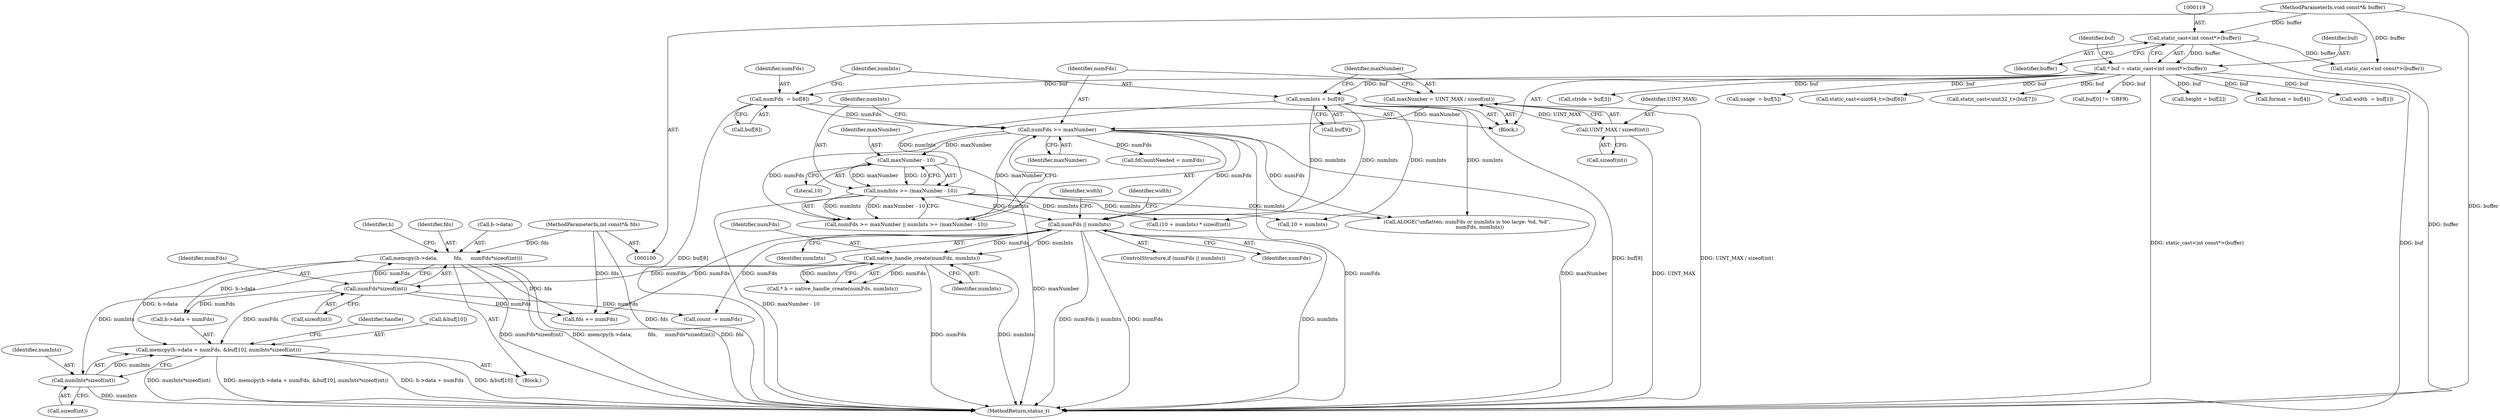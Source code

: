 digraph "0_Android_38803268570f90e97452cd9a30ac831661829091@API" {
"1000275" [label="(Call,memcpy(h->data + numFds, &buf[10], numInts*sizeof(int)))"];
"1000266" [label="(Call,memcpy(h->data,          fds,     numFds*sizeof(int)))"];
"1000103" [label="(MethodParameterIn,int const*& fds)"];
"1000271" [label="(Call,numFds*sizeof(int))"];
"1000241" [label="(Call,native_handle_create(numFds, numInts))"];
"1000209" [label="(Call,numFds || numInts)"];
"1000150" [label="(Call,numFds >= maxNumber)"];
"1000130" [label="(Call,numFds  = buf[8])"];
"1000116" [label="(Call,* buf = static_cast<int const*>(buffer))"];
"1000118" [label="(Call,static_cast<int const*>(buffer))"];
"1000101" [label="(MethodParameterIn,void const*& buffer)"];
"1000142" [label="(Call,maxNumber = UINT_MAX / sizeof(int))"];
"1000144" [label="(Call,UINT_MAX / sizeof(int))"];
"1000153" [label="(Call,numInts >= (maxNumber - 10))"];
"1000136" [label="(Call,numInts = buf[9])"];
"1000155" [label="(Call,maxNumber - 10)"];
"1000285" [label="(Call,numInts*sizeof(int))"];
"1000285" [label="(Call,numInts*sizeof(int))"];
"1000242" [label="(Identifier,numFds)"];
"1000208" [label="(ControlStructure,if (numFds || numInts))"];
"1000210" [label="(Identifier,numFds)"];
"1000116" [label="(Call,* buf = static_cast<int const*>(buffer))"];
"1000273" [label="(Call,sizeof(int))"];
"1000105" [label="(Block,)"];
"1000131" [label="(Identifier,numFds)"];
"1000124" [label="(Identifier,buf)"];
"1000290" [label="(Identifier,handle)"];
"1000118" [label="(Call,static_cast<int const*>(buffer))"];
"1000281" [label="(Call,&buf[10])"];
"1000218" [label="(Call,height = buf[2])"];
"1000228" [label="(Call,format = buf[4])"];
"1000213" [label="(Call,width  = buf[1])"];
"1000223" [label="(Call,stride = buf[3])"];
"1000138" [label="(Call,buf[9])"];
"1000267" [label="(Call,h->data)"];
"1000149" [label="(Call,numFds >= maxNumber || numInts >= (maxNumber - 10))"];
"1000233" [label="(Call,usage  = buf[5])"];
"1000142" [label="(Call,maxNumber = UINT_MAX / sizeof(int))"];
"1000183" [label="(Call,10 + numInts)"];
"1000155" [label="(Call,maxNumber - 10)"];
"1000311" [label="(Call,static_cast<uint64_t>(buf[6]))"];
"1000319" [label="(Call,static_cast<uint32_t>(buf[7]))"];
"1000120" [label="(Identifier,buffer)"];
"1000372" [label="(Call,fds += numFds)"];
"1000375" [label="(Call,count -= numFds)"];
"1000295" [label="(Identifier,width)"];
"1000271" [label="(Call,numFds*sizeof(int))"];
"1000286" [label="(Identifier,numInts)"];
"1000214" [label="(Identifier,width)"];
"1000151" [label="(Identifier,numFds)"];
"1000130" [label="(Call,numFds  = buf[8])"];
"1000156" [label="(Identifier,maxNumber)"];
"1000287" [label="(Call,sizeof(int))"];
"1000275" [label="(Call,memcpy(h->data + numFds, &buf[10], numInts*sizeof(int)))"];
"1000150" [label="(Call,numFds >= maxNumber)"];
"1000380" [label="(MethodReturn,status_t)"];
"1000182" [label="(Call,(10 + numInts) * sizeof(int))"];
"1000209" [label="(Call,numFds || numInts)"];
"1000117" [label="(Identifier,buf)"];
"1000101" [label="(MethodParameterIn,void const*& buffer)"];
"1000243" [label="(Identifier,numInts)"];
"1000154" [label="(Identifier,numInts)"];
"1000122" [label="(Call,buf[0] != 'GBFR)"];
"1000143" [label="(Identifier,maxNumber)"];
"1000145" [label="(Identifier,UINT_MAX)"];
"1000152" [label="(Identifier,maxNumber)"];
"1000266" [label="(Call,memcpy(h->data,          fds,     numFds*sizeof(int)))"];
"1000278" [label="(Identifier,h)"];
"1000272" [label="(Identifier,numFds)"];
"1000241" [label="(Call,native_handle_create(numFds, numInts))"];
"1000211" [label="(Identifier,numInts)"];
"1000365" [label="(Call,static_cast<int const*>(buffer))"];
"1000212" [label="(Block,)"];
"1000153" [label="(Call,numInts >= (maxNumber - 10))"];
"1000173" [label="(Call,ALOGE(\"unflatten: numFds or numInts is too large: %d, %d\",\n                numFds, numInts))"];
"1000103" [label="(MethodParameterIn,int const*& fds)"];
"1000157" [label="(Literal,10)"];
"1000144" [label="(Call,UINT_MAX / sizeof(int))"];
"1000195" [label="(Call,fdCountNeeded = numFds)"];
"1000132" [label="(Call,buf[8])"];
"1000146" [label="(Call,sizeof(int))"];
"1000137" [label="(Identifier,numInts)"];
"1000239" [label="(Call,* h = native_handle_create(numFds, numInts))"];
"1000136" [label="(Call,numInts = buf[9])"];
"1000270" [label="(Identifier,fds)"];
"1000276" [label="(Call,h->data + numFds)"];
"1000275" -> "1000212"  [label="AST: "];
"1000275" -> "1000285"  [label="CFG: "];
"1000276" -> "1000275"  [label="AST: "];
"1000281" -> "1000275"  [label="AST: "];
"1000285" -> "1000275"  [label="AST: "];
"1000290" -> "1000275"  [label="CFG: "];
"1000275" -> "1000380"  [label="DDG: numInts*sizeof(int)"];
"1000275" -> "1000380"  [label="DDG: memcpy(h->data + numFds, &buf[10], numInts*sizeof(int))"];
"1000275" -> "1000380"  [label="DDG: h->data + numFds"];
"1000275" -> "1000380"  [label="DDG: &buf[10]"];
"1000266" -> "1000275"  [label="DDG: h->data"];
"1000271" -> "1000275"  [label="DDG: numFds"];
"1000285" -> "1000275"  [label="DDG: numInts"];
"1000266" -> "1000212"  [label="AST: "];
"1000266" -> "1000271"  [label="CFG: "];
"1000267" -> "1000266"  [label="AST: "];
"1000270" -> "1000266"  [label="AST: "];
"1000271" -> "1000266"  [label="AST: "];
"1000278" -> "1000266"  [label="CFG: "];
"1000266" -> "1000380"  [label="DDG: memcpy(h->data,          fds,     numFds*sizeof(int))"];
"1000266" -> "1000380"  [label="DDG: fds"];
"1000266" -> "1000380"  [label="DDG: numFds*sizeof(int)"];
"1000103" -> "1000266"  [label="DDG: fds"];
"1000271" -> "1000266"  [label="DDG: numFds"];
"1000266" -> "1000276"  [label="DDG: h->data"];
"1000266" -> "1000372"  [label="DDG: fds"];
"1000103" -> "1000100"  [label="AST: "];
"1000103" -> "1000380"  [label="DDG: fds"];
"1000103" -> "1000372"  [label="DDG: fds"];
"1000271" -> "1000273"  [label="CFG: "];
"1000272" -> "1000271"  [label="AST: "];
"1000273" -> "1000271"  [label="AST: "];
"1000241" -> "1000271"  [label="DDG: numFds"];
"1000271" -> "1000276"  [label="DDG: numFds"];
"1000271" -> "1000372"  [label="DDG: numFds"];
"1000271" -> "1000375"  [label="DDG: numFds"];
"1000241" -> "1000239"  [label="AST: "];
"1000241" -> "1000243"  [label="CFG: "];
"1000242" -> "1000241"  [label="AST: "];
"1000243" -> "1000241"  [label="AST: "];
"1000239" -> "1000241"  [label="CFG: "];
"1000241" -> "1000380"  [label="DDG: numFds"];
"1000241" -> "1000380"  [label="DDG: numInts"];
"1000241" -> "1000239"  [label="DDG: numFds"];
"1000241" -> "1000239"  [label="DDG: numInts"];
"1000209" -> "1000241"  [label="DDG: numFds"];
"1000209" -> "1000241"  [label="DDG: numInts"];
"1000241" -> "1000285"  [label="DDG: numInts"];
"1000209" -> "1000208"  [label="AST: "];
"1000209" -> "1000210"  [label="CFG: "];
"1000209" -> "1000211"  [label="CFG: "];
"1000210" -> "1000209"  [label="AST: "];
"1000211" -> "1000209"  [label="AST: "];
"1000214" -> "1000209"  [label="CFG: "];
"1000295" -> "1000209"  [label="CFG: "];
"1000209" -> "1000380"  [label="DDG: numFds || numInts"];
"1000209" -> "1000380"  [label="DDG: numFds"];
"1000209" -> "1000380"  [label="DDG: numInts"];
"1000150" -> "1000209"  [label="DDG: numFds"];
"1000153" -> "1000209"  [label="DDG: numInts"];
"1000136" -> "1000209"  [label="DDG: numInts"];
"1000209" -> "1000372"  [label="DDG: numFds"];
"1000209" -> "1000375"  [label="DDG: numFds"];
"1000150" -> "1000149"  [label="AST: "];
"1000150" -> "1000152"  [label="CFG: "];
"1000151" -> "1000150"  [label="AST: "];
"1000152" -> "1000150"  [label="AST: "];
"1000154" -> "1000150"  [label="CFG: "];
"1000149" -> "1000150"  [label="CFG: "];
"1000150" -> "1000380"  [label="DDG: numFds"];
"1000150" -> "1000380"  [label="DDG: maxNumber"];
"1000150" -> "1000149"  [label="DDG: numFds"];
"1000150" -> "1000149"  [label="DDG: maxNumber"];
"1000130" -> "1000150"  [label="DDG: numFds"];
"1000142" -> "1000150"  [label="DDG: maxNumber"];
"1000150" -> "1000155"  [label="DDG: maxNumber"];
"1000150" -> "1000173"  [label="DDG: numFds"];
"1000150" -> "1000195"  [label="DDG: numFds"];
"1000130" -> "1000105"  [label="AST: "];
"1000130" -> "1000132"  [label="CFG: "];
"1000131" -> "1000130"  [label="AST: "];
"1000132" -> "1000130"  [label="AST: "];
"1000137" -> "1000130"  [label="CFG: "];
"1000130" -> "1000380"  [label="DDG: buf[8]"];
"1000116" -> "1000130"  [label="DDG: buf"];
"1000116" -> "1000105"  [label="AST: "];
"1000116" -> "1000118"  [label="CFG: "];
"1000117" -> "1000116"  [label="AST: "];
"1000118" -> "1000116"  [label="AST: "];
"1000124" -> "1000116"  [label="CFG: "];
"1000116" -> "1000380"  [label="DDG: buf"];
"1000116" -> "1000380"  [label="DDG: static_cast<int const*>(buffer)"];
"1000118" -> "1000116"  [label="DDG: buffer"];
"1000116" -> "1000122"  [label="DDG: buf"];
"1000116" -> "1000136"  [label="DDG: buf"];
"1000116" -> "1000213"  [label="DDG: buf"];
"1000116" -> "1000218"  [label="DDG: buf"];
"1000116" -> "1000223"  [label="DDG: buf"];
"1000116" -> "1000228"  [label="DDG: buf"];
"1000116" -> "1000233"  [label="DDG: buf"];
"1000116" -> "1000311"  [label="DDG: buf"];
"1000116" -> "1000319"  [label="DDG: buf"];
"1000118" -> "1000120"  [label="CFG: "];
"1000119" -> "1000118"  [label="AST: "];
"1000120" -> "1000118"  [label="AST: "];
"1000118" -> "1000380"  [label="DDG: buffer"];
"1000101" -> "1000118"  [label="DDG: buffer"];
"1000118" -> "1000365"  [label="DDG: buffer"];
"1000101" -> "1000100"  [label="AST: "];
"1000101" -> "1000380"  [label="DDG: buffer"];
"1000101" -> "1000365"  [label="DDG: buffer"];
"1000142" -> "1000105"  [label="AST: "];
"1000142" -> "1000144"  [label="CFG: "];
"1000143" -> "1000142"  [label="AST: "];
"1000144" -> "1000142"  [label="AST: "];
"1000151" -> "1000142"  [label="CFG: "];
"1000142" -> "1000380"  [label="DDG: UINT_MAX / sizeof(int)"];
"1000144" -> "1000142"  [label="DDG: UINT_MAX"];
"1000144" -> "1000146"  [label="CFG: "];
"1000145" -> "1000144"  [label="AST: "];
"1000146" -> "1000144"  [label="AST: "];
"1000144" -> "1000380"  [label="DDG: UINT_MAX"];
"1000153" -> "1000149"  [label="AST: "];
"1000153" -> "1000155"  [label="CFG: "];
"1000154" -> "1000153"  [label="AST: "];
"1000155" -> "1000153"  [label="AST: "];
"1000149" -> "1000153"  [label="CFG: "];
"1000153" -> "1000380"  [label="DDG: maxNumber - 10"];
"1000153" -> "1000149"  [label="DDG: numInts"];
"1000153" -> "1000149"  [label="DDG: maxNumber - 10"];
"1000136" -> "1000153"  [label="DDG: numInts"];
"1000155" -> "1000153"  [label="DDG: maxNumber"];
"1000155" -> "1000153"  [label="DDG: 10"];
"1000153" -> "1000173"  [label="DDG: numInts"];
"1000153" -> "1000182"  [label="DDG: numInts"];
"1000153" -> "1000183"  [label="DDG: numInts"];
"1000136" -> "1000105"  [label="AST: "];
"1000136" -> "1000138"  [label="CFG: "];
"1000137" -> "1000136"  [label="AST: "];
"1000138" -> "1000136"  [label="AST: "];
"1000143" -> "1000136"  [label="CFG: "];
"1000136" -> "1000380"  [label="DDG: buf[9]"];
"1000136" -> "1000173"  [label="DDG: numInts"];
"1000136" -> "1000182"  [label="DDG: numInts"];
"1000136" -> "1000183"  [label="DDG: numInts"];
"1000155" -> "1000157"  [label="CFG: "];
"1000156" -> "1000155"  [label="AST: "];
"1000157" -> "1000155"  [label="AST: "];
"1000155" -> "1000380"  [label="DDG: maxNumber"];
"1000285" -> "1000287"  [label="CFG: "];
"1000286" -> "1000285"  [label="AST: "];
"1000287" -> "1000285"  [label="AST: "];
"1000285" -> "1000380"  [label="DDG: numInts"];
}
